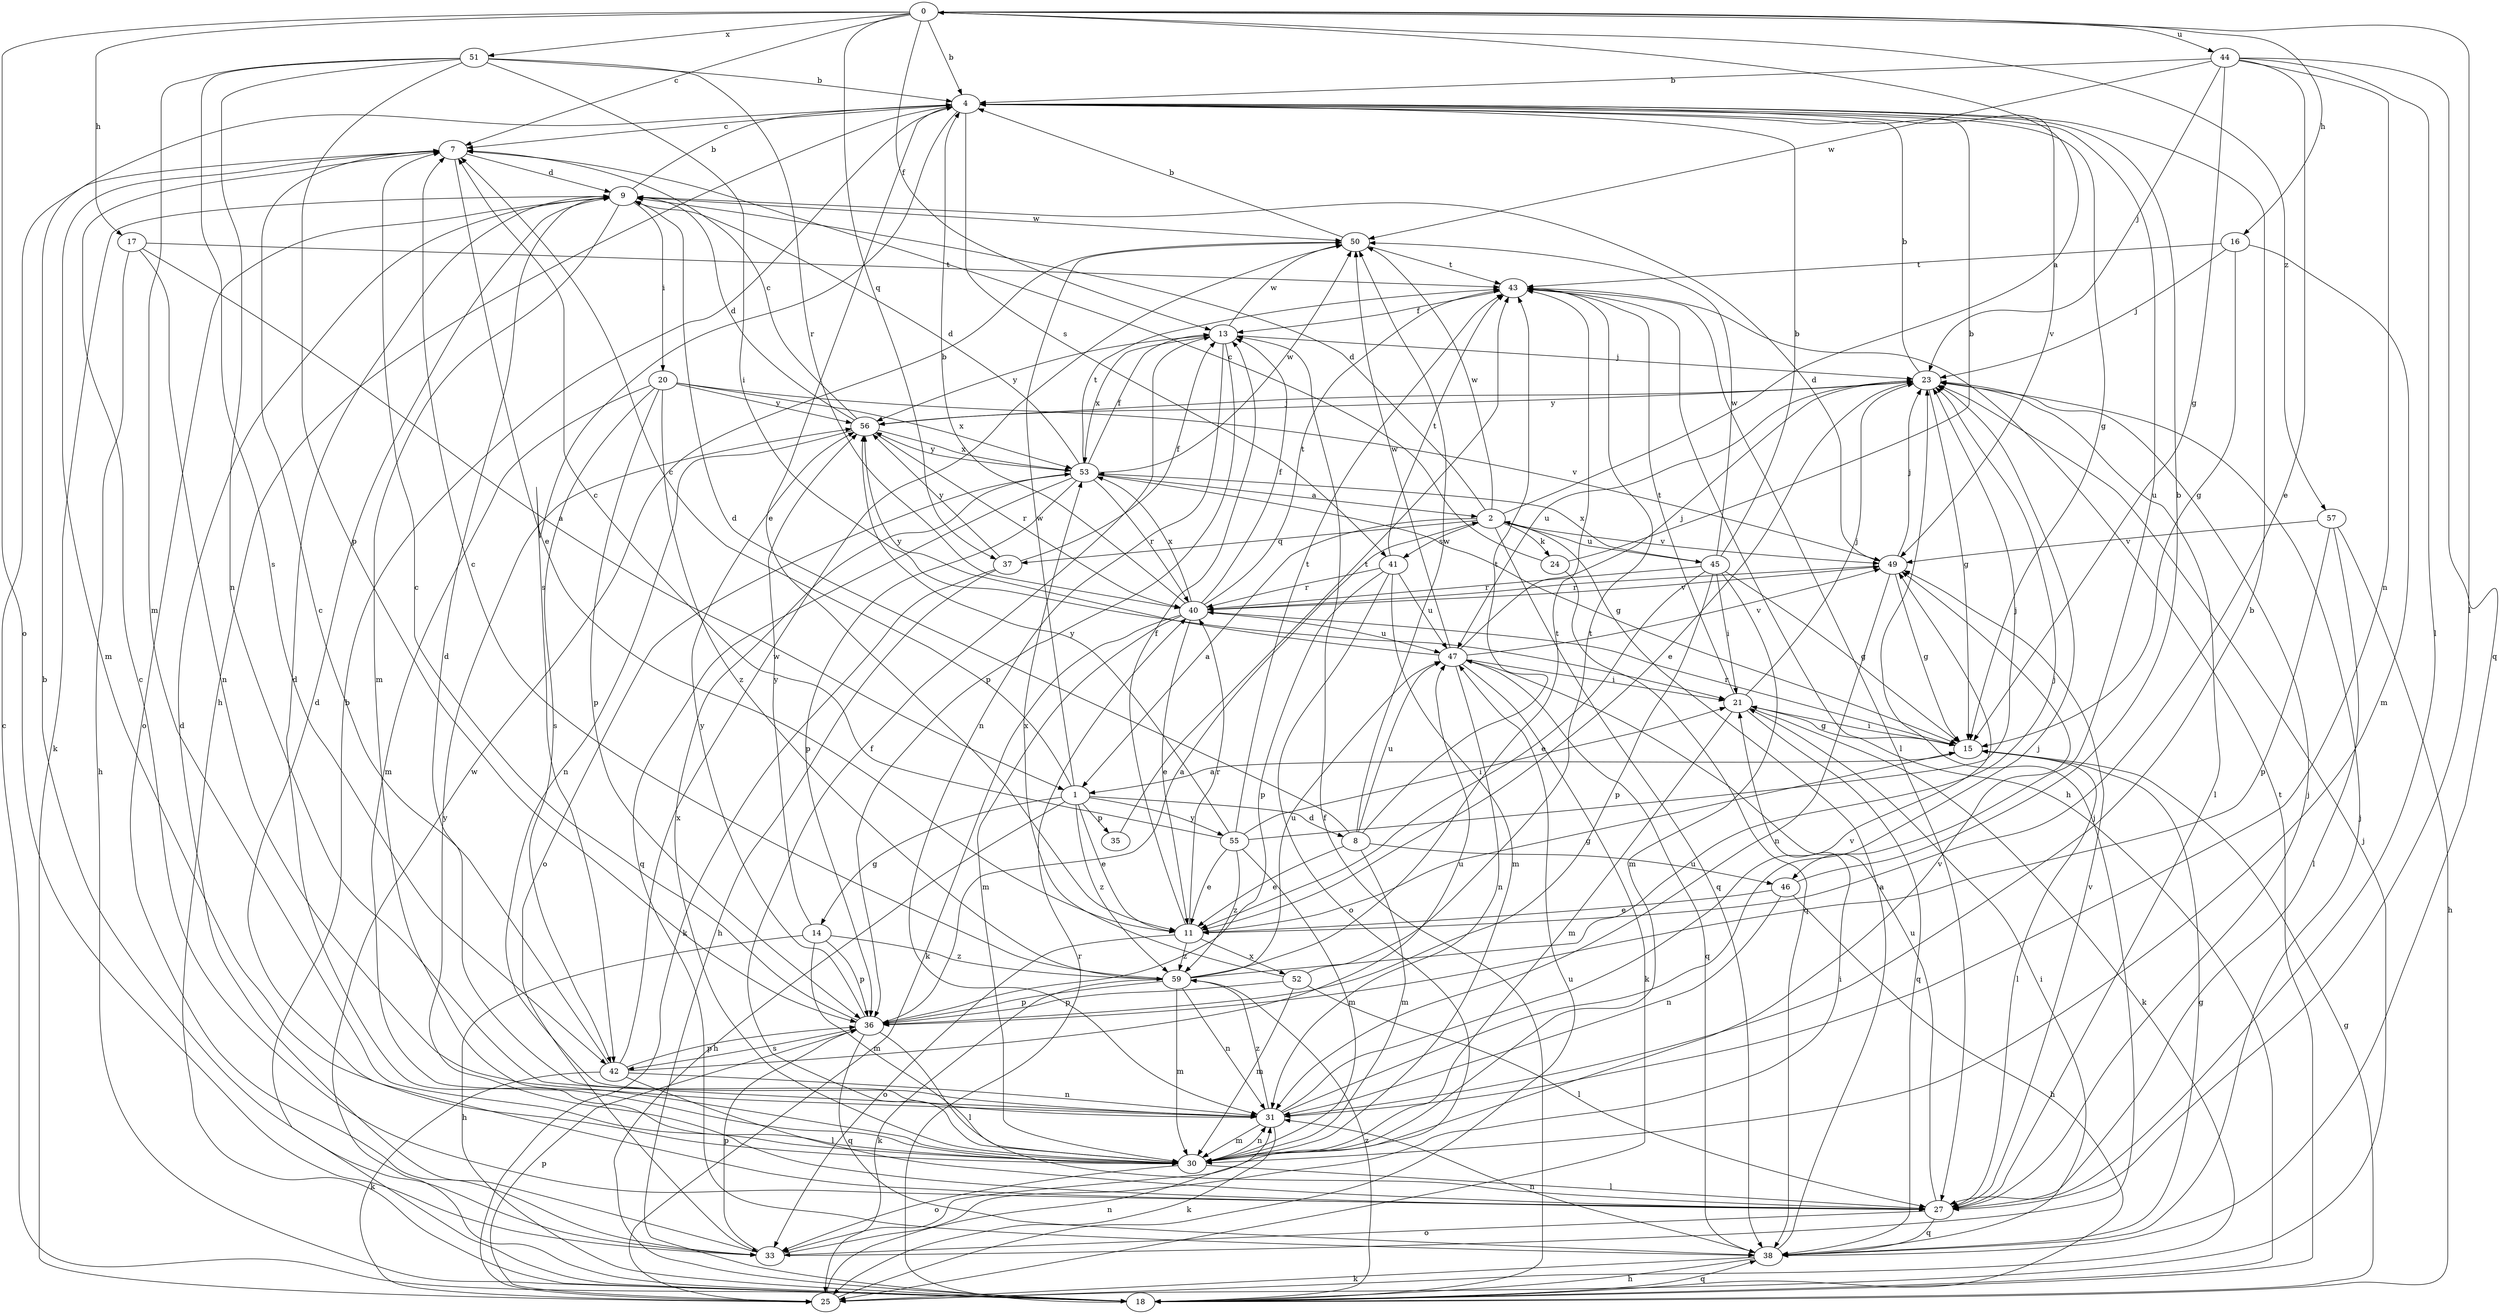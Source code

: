 strict digraph  {
0;
1;
2;
4;
7;
8;
9;
11;
13;
14;
15;
16;
17;
18;
20;
21;
23;
24;
25;
27;
30;
31;
33;
35;
36;
37;
38;
40;
41;
42;
43;
44;
45;
46;
47;
49;
50;
51;
52;
53;
55;
56;
57;
59;
0 -> 4  [label=b];
0 -> 7  [label=c];
0 -> 13  [label=f];
0 -> 16  [label=h];
0 -> 17  [label=h];
0 -> 27  [label=l];
0 -> 33  [label=o];
0 -> 37  [label=q];
0 -> 44  [label=u];
0 -> 51  [label=x];
0 -> 57  [label=z];
1 -> 7  [label=c];
1 -> 8  [label=d];
1 -> 11  [label=e];
1 -> 14  [label=g];
1 -> 18  [label=h];
1 -> 35  [label=p];
1 -> 50  [label=w];
1 -> 55  [label=y];
1 -> 59  [label=z];
2 -> 0  [label=a];
2 -> 1  [label=a];
2 -> 9  [label=d];
2 -> 24  [label=k];
2 -> 37  [label=q];
2 -> 38  [label=q];
2 -> 41  [label=s];
2 -> 45  [label=u];
2 -> 49  [label=v];
2 -> 50  [label=w];
4 -> 7  [label=c];
4 -> 11  [label=e];
4 -> 15  [label=g];
4 -> 18  [label=h];
4 -> 41  [label=s];
4 -> 42  [label=s];
4 -> 46  [label=u];
4 -> 49  [label=v];
7 -> 9  [label=d];
7 -> 11  [label=e];
7 -> 30  [label=m];
8 -> 9  [label=d];
8 -> 11  [label=e];
8 -> 30  [label=m];
8 -> 43  [label=t];
8 -> 46  [label=u];
8 -> 47  [label=u];
8 -> 50  [label=w];
9 -> 4  [label=b];
9 -> 20  [label=i];
9 -> 25  [label=k];
9 -> 30  [label=m];
9 -> 33  [label=o];
9 -> 50  [label=w];
11 -> 13  [label=f];
11 -> 15  [label=g];
11 -> 33  [label=o];
11 -> 40  [label=r];
11 -> 52  [label=x];
11 -> 59  [label=z];
13 -> 23  [label=j];
13 -> 31  [label=n];
13 -> 36  [label=p];
13 -> 50  [label=w];
13 -> 53  [label=x];
13 -> 56  [label=y];
14 -> 18  [label=h];
14 -> 30  [label=m];
14 -> 36  [label=p];
14 -> 56  [label=y];
14 -> 59  [label=z];
15 -> 1  [label=a];
15 -> 21  [label=i];
15 -> 27  [label=l];
15 -> 40  [label=r];
16 -> 15  [label=g];
16 -> 23  [label=j];
16 -> 30  [label=m];
16 -> 43  [label=t];
17 -> 1  [label=a];
17 -> 18  [label=h];
17 -> 31  [label=n];
17 -> 43  [label=t];
18 -> 4  [label=b];
18 -> 7  [label=c];
18 -> 13  [label=f];
18 -> 15  [label=g];
18 -> 38  [label=q];
18 -> 40  [label=r];
18 -> 43  [label=t];
18 -> 50  [label=w];
18 -> 59  [label=z];
20 -> 30  [label=m];
20 -> 36  [label=p];
20 -> 42  [label=s];
20 -> 49  [label=v];
20 -> 53  [label=x];
20 -> 56  [label=y];
20 -> 59  [label=z];
21 -> 15  [label=g];
21 -> 23  [label=j];
21 -> 25  [label=k];
21 -> 30  [label=m];
21 -> 38  [label=q];
21 -> 43  [label=t];
23 -> 4  [label=b];
23 -> 11  [label=e];
23 -> 15  [label=g];
23 -> 27  [label=l];
23 -> 47  [label=u];
23 -> 56  [label=y];
24 -> 4  [label=b];
24 -> 7  [label=c];
24 -> 38  [label=q];
25 -> 23  [label=j];
25 -> 31  [label=n];
25 -> 36  [label=p];
25 -> 47  [label=u];
27 -> 7  [label=c];
27 -> 9  [label=d];
27 -> 23  [label=j];
27 -> 33  [label=o];
27 -> 38  [label=q];
27 -> 47  [label=u];
27 -> 49  [label=v];
27 -> 56  [label=y];
30 -> 9  [label=d];
30 -> 13  [label=f];
30 -> 27  [label=l];
30 -> 31  [label=n];
30 -> 33  [label=o];
30 -> 49  [label=v];
30 -> 53  [label=x];
31 -> 4  [label=b];
31 -> 9  [label=d];
31 -> 23  [label=j];
31 -> 25  [label=k];
31 -> 30  [label=m];
31 -> 49  [label=v];
31 -> 59  [label=z];
33 -> 4  [label=b];
33 -> 9  [label=d];
33 -> 21  [label=i];
33 -> 23  [label=j];
33 -> 36  [label=p];
35 -> 43  [label=t];
36 -> 2  [label=a];
36 -> 7  [label=c];
36 -> 27  [label=l];
36 -> 38  [label=q];
36 -> 42  [label=s];
36 -> 56  [label=y];
37 -> 13  [label=f];
37 -> 18  [label=h];
37 -> 25  [label=k];
37 -> 56  [label=y];
38 -> 2  [label=a];
38 -> 15  [label=g];
38 -> 18  [label=h];
38 -> 21  [label=i];
38 -> 23  [label=j];
38 -> 25  [label=k];
38 -> 31  [label=n];
40 -> 4  [label=b];
40 -> 11  [label=e];
40 -> 13  [label=f];
40 -> 25  [label=k];
40 -> 30  [label=m];
40 -> 43  [label=t];
40 -> 47  [label=u];
40 -> 49  [label=v];
40 -> 53  [label=x];
41 -> 30  [label=m];
41 -> 33  [label=o];
41 -> 36  [label=p];
41 -> 40  [label=r];
41 -> 43  [label=t];
41 -> 47  [label=u];
42 -> 7  [label=c];
42 -> 25  [label=k];
42 -> 27  [label=l];
42 -> 31  [label=n];
42 -> 36  [label=p];
42 -> 47  [label=u];
42 -> 50  [label=w];
43 -> 13  [label=f];
43 -> 18  [label=h];
43 -> 27  [label=l];
44 -> 4  [label=b];
44 -> 11  [label=e];
44 -> 15  [label=g];
44 -> 23  [label=j];
44 -> 27  [label=l];
44 -> 31  [label=n];
44 -> 38  [label=q];
44 -> 50  [label=w];
45 -> 4  [label=b];
45 -> 11  [label=e];
45 -> 15  [label=g];
45 -> 21  [label=i];
45 -> 30  [label=m];
45 -> 36  [label=p];
45 -> 40  [label=r];
45 -> 50  [label=w];
45 -> 53  [label=x];
46 -> 4  [label=b];
46 -> 11  [label=e];
46 -> 18  [label=h];
46 -> 31  [label=n];
47 -> 21  [label=i];
47 -> 23  [label=j];
47 -> 25  [label=k];
47 -> 31  [label=n];
47 -> 38  [label=q];
47 -> 49  [label=v];
47 -> 50  [label=w];
47 -> 56  [label=y];
49 -> 9  [label=d];
49 -> 15  [label=g];
49 -> 23  [label=j];
49 -> 31  [label=n];
49 -> 40  [label=r];
50 -> 4  [label=b];
50 -> 43  [label=t];
51 -> 4  [label=b];
51 -> 21  [label=i];
51 -> 30  [label=m];
51 -> 31  [label=n];
51 -> 36  [label=p];
51 -> 40  [label=r];
51 -> 42  [label=s];
52 -> 27  [label=l];
52 -> 30  [label=m];
52 -> 36  [label=p];
52 -> 43  [label=t];
52 -> 53  [label=x];
53 -> 2  [label=a];
53 -> 9  [label=d];
53 -> 13  [label=f];
53 -> 15  [label=g];
53 -> 33  [label=o];
53 -> 36  [label=p];
53 -> 38  [label=q];
53 -> 40  [label=r];
53 -> 43  [label=t];
53 -> 50  [label=w];
53 -> 56  [label=y];
55 -> 7  [label=c];
55 -> 11  [label=e];
55 -> 21  [label=i];
55 -> 23  [label=j];
55 -> 30  [label=m];
55 -> 43  [label=t];
55 -> 56  [label=y];
55 -> 59  [label=z];
56 -> 7  [label=c];
56 -> 9  [label=d];
56 -> 23  [label=j];
56 -> 31  [label=n];
56 -> 40  [label=r];
56 -> 53  [label=x];
57 -> 18  [label=h];
57 -> 27  [label=l];
57 -> 36  [label=p];
57 -> 49  [label=v];
59 -> 7  [label=c];
59 -> 23  [label=j];
59 -> 25  [label=k];
59 -> 30  [label=m];
59 -> 31  [label=n];
59 -> 36  [label=p];
59 -> 43  [label=t];
59 -> 47  [label=u];
}
